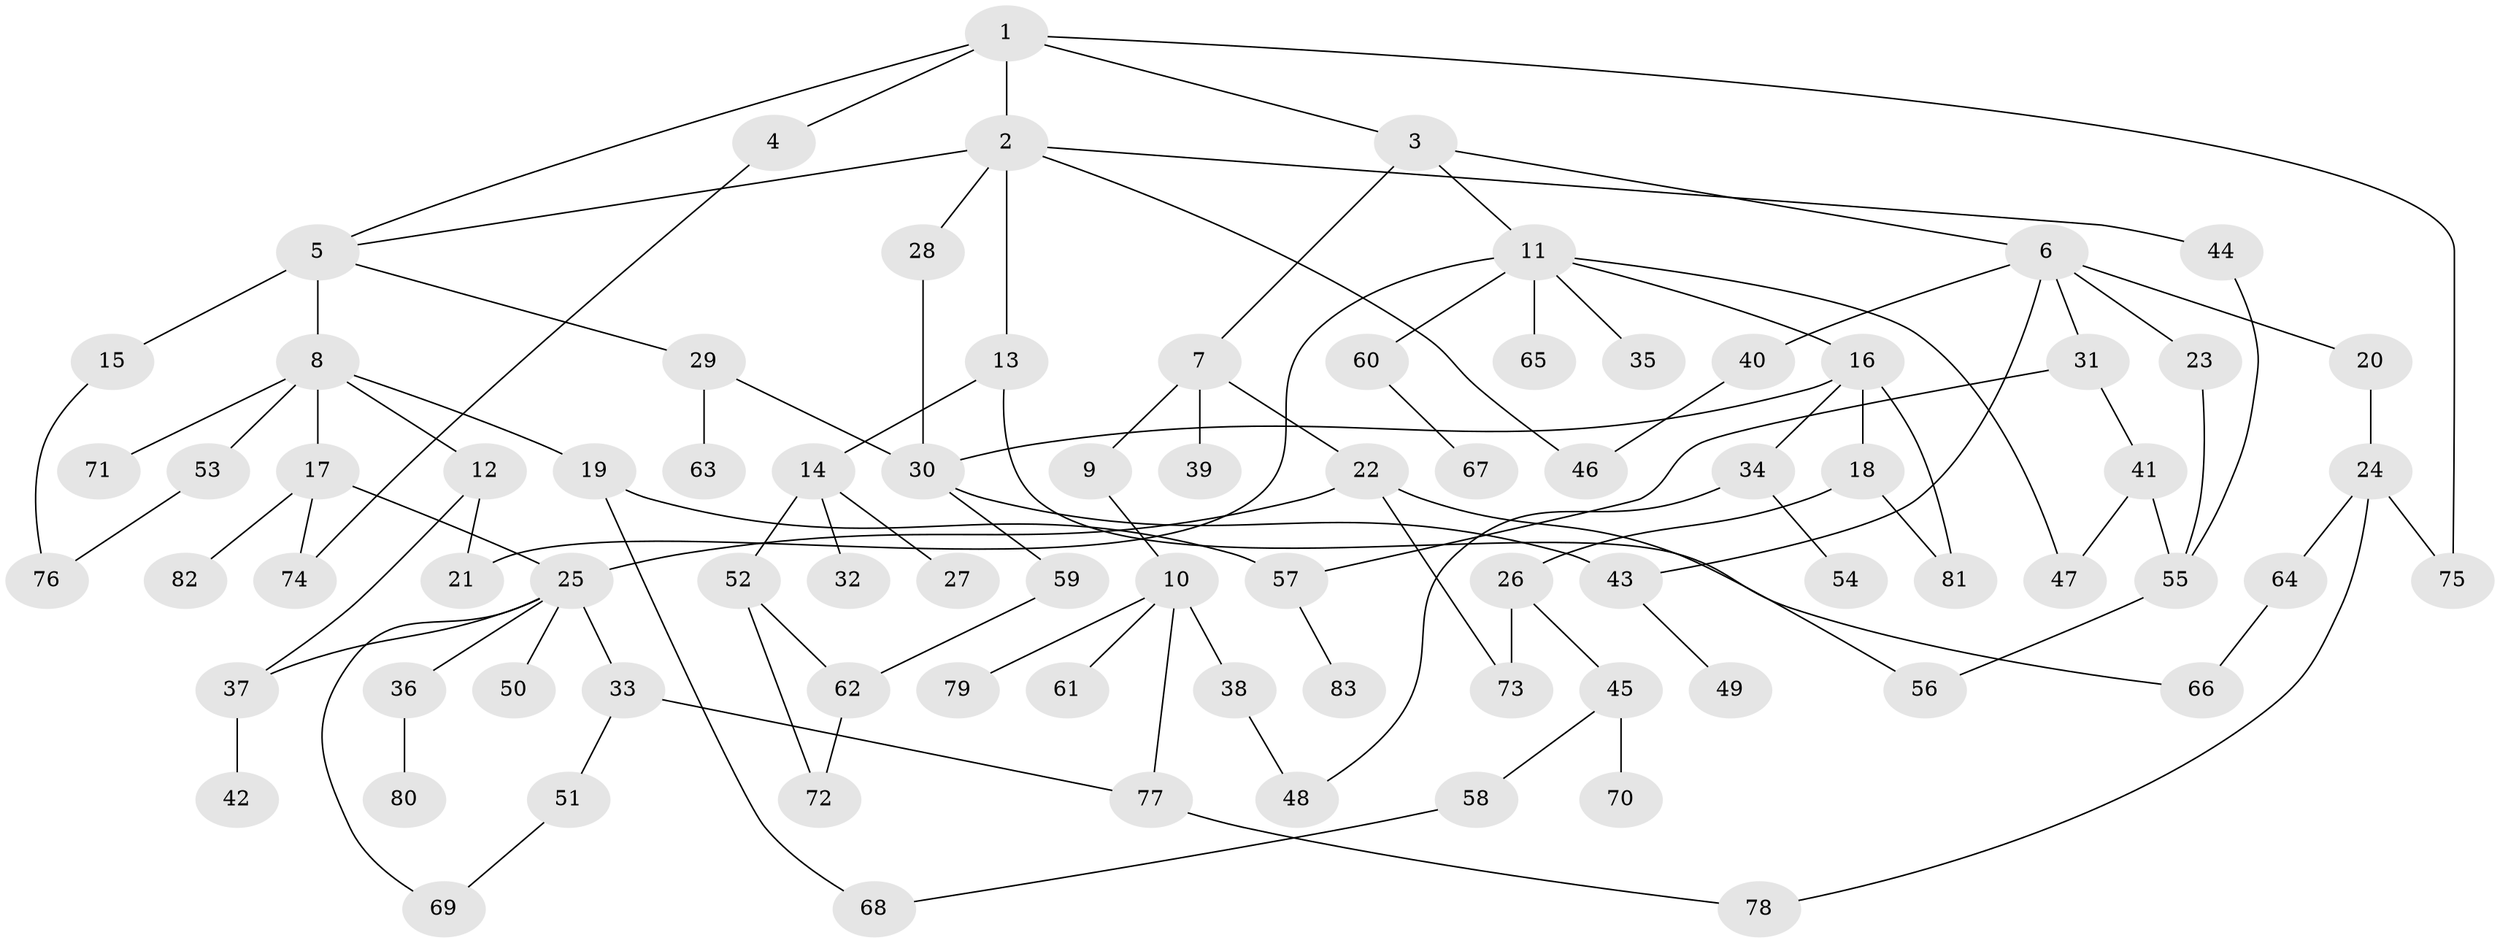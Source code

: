 // coarse degree distribution, {10: 0.023809523809523808, 2: 0.38095238095238093, 4: 0.14285714285714285, 6: 0.023809523809523808, 5: 0.14285714285714285, 3: 0.07142857142857142, 1: 0.19047619047619047, 7: 0.023809523809523808}
// Generated by graph-tools (version 1.1) at 2025/46/03/06/25 01:46:56]
// undirected, 83 vertices, 108 edges
graph export_dot {
graph [start="1"]
  node [color=gray90,style=filled];
  1;
  2;
  3;
  4;
  5;
  6;
  7;
  8;
  9;
  10;
  11;
  12;
  13;
  14;
  15;
  16;
  17;
  18;
  19;
  20;
  21;
  22;
  23;
  24;
  25;
  26;
  27;
  28;
  29;
  30;
  31;
  32;
  33;
  34;
  35;
  36;
  37;
  38;
  39;
  40;
  41;
  42;
  43;
  44;
  45;
  46;
  47;
  48;
  49;
  50;
  51;
  52;
  53;
  54;
  55;
  56;
  57;
  58;
  59;
  60;
  61;
  62;
  63;
  64;
  65;
  66;
  67;
  68;
  69;
  70;
  71;
  72;
  73;
  74;
  75;
  76;
  77;
  78;
  79;
  80;
  81;
  82;
  83;
  1 -- 2;
  1 -- 3;
  1 -- 4;
  1 -- 75;
  1 -- 5;
  2 -- 5;
  2 -- 13;
  2 -- 28;
  2 -- 44;
  2 -- 46;
  3 -- 6;
  3 -- 7;
  3 -- 11;
  4 -- 74;
  5 -- 8;
  5 -- 15;
  5 -- 29;
  6 -- 20;
  6 -- 23;
  6 -- 31;
  6 -- 40;
  6 -- 43;
  7 -- 9;
  7 -- 22;
  7 -- 39;
  8 -- 12;
  8 -- 17;
  8 -- 19;
  8 -- 53;
  8 -- 71;
  9 -- 10;
  10 -- 38;
  10 -- 61;
  10 -- 79;
  10 -- 77;
  11 -- 16;
  11 -- 35;
  11 -- 47;
  11 -- 60;
  11 -- 65;
  11 -- 21;
  12 -- 21;
  12 -- 37;
  13 -- 14;
  13 -- 66;
  14 -- 27;
  14 -- 32;
  14 -- 52;
  15 -- 76;
  16 -- 18;
  16 -- 34;
  16 -- 81;
  16 -- 30;
  17 -- 25;
  17 -- 74;
  17 -- 82;
  18 -- 26;
  18 -- 81;
  19 -- 68;
  19 -- 57;
  20 -- 24;
  22 -- 56;
  22 -- 73;
  22 -- 25;
  23 -- 55;
  24 -- 64;
  24 -- 75;
  24 -- 78;
  25 -- 33;
  25 -- 36;
  25 -- 37;
  25 -- 50;
  25 -- 69;
  26 -- 45;
  26 -- 73;
  28 -- 30;
  29 -- 63;
  29 -- 30;
  30 -- 43;
  30 -- 59;
  31 -- 41;
  31 -- 57;
  33 -- 51;
  33 -- 77;
  34 -- 54;
  34 -- 48;
  36 -- 80;
  37 -- 42;
  38 -- 48;
  40 -- 46;
  41 -- 55;
  41 -- 47;
  43 -- 49;
  44 -- 55;
  45 -- 58;
  45 -- 70;
  51 -- 69;
  52 -- 72;
  52 -- 62;
  53 -- 76;
  55 -- 56;
  57 -- 83;
  58 -- 68;
  59 -- 62;
  60 -- 67;
  62 -- 72;
  64 -- 66;
  77 -- 78;
}
